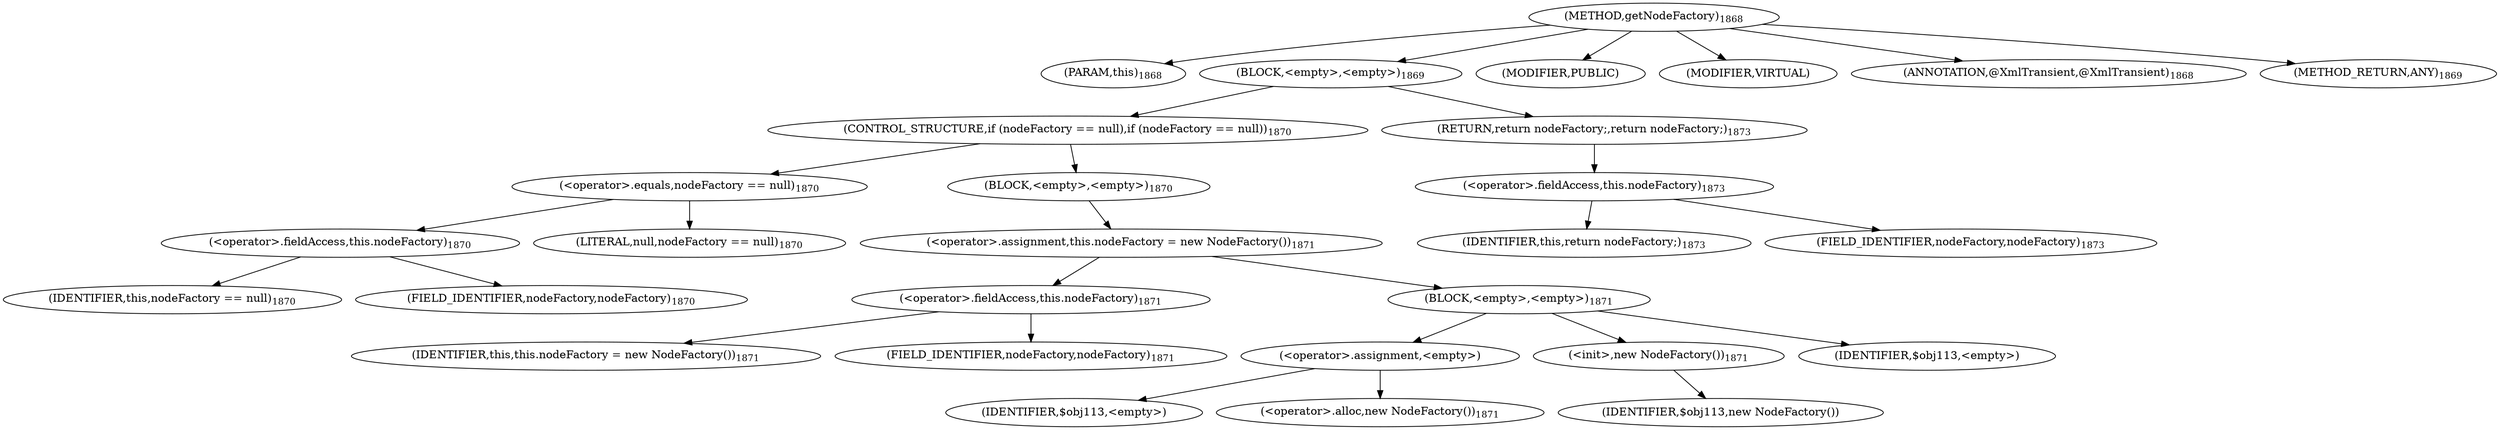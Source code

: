 digraph "getNodeFactory" {  
"3374" [label = <(METHOD,getNodeFactory)<SUB>1868</SUB>> ]
"3375" [label = <(PARAM,this)<SUB>1868</SUB>> ]
"3376" [label = <(BLOCK,&lt;empty&gt;,&lt;empty&gt;)<SUB>1869</SUB>> ]
"3377" [label = <(CONTROL_STRUCTURE,if (nodeFactory == null),if (nodeFactory == null))<SUB>1870</SUB>> ]
"3378" [label = <(&lt;operator&gt;.equals,nodeFactory == null)<SUB>1870</SUB>> ]
"3379" [label = <(&lt;operator&gt;.fieldAccess,this.nodeFactory)<SUB>1870</SUB>> ]
"3380" [label = <(IDENTIFIER,this,nodeFactory == null)<SUB>1870</SUB>> ]
"3381" [label = <(FIELD_IDENTIFIER,nodeFactory,nodeFactory)<SUB>1870</SUB>> ]
"3382" [label = <(LITERAL,null,nodeFactory == null)<SUB>1870</SUB>> ]
"3383" [label = <(BLOCK,&lt;empty&gt;,&lt;empty&gt;)<SUB>1870</SUB>> ]
"3384" [label = <(&lt;operator&gt;.assignment,this.nodeFactory = new NodeFactory())<SUB>1871</SUB>> ]
"3385" [label = <(&lt;operator&gt;.fieldAccess,this.nodeFactory)<SUB>1871</SUB>> ]
"3386" [label = <(IDENTIFIER,this,this.nodeFactory = new NodeFactory())<SUB>1871</SUB>> ]
"3387" [label = <(FIELD_IDENTIFIER,nodeFactory,nodeFactory)<SUB>1871</SUB>> ]
"3388" [label = <(BLOCK,&lt;empty&gt;,&lt;empty&gt;)<SUB>1871</SUB>> ]
"3389" [label = <(&lt;operator&gt;.assignment,&lt;empty&gt;)> ]
"3390" [label = <(IDENTIFIER,$obj113,&lt;empty&gt;)> ]
"3391" [label = <(&lt;operator&gt;.alloc,new NodeFactory())<SUB>1871</SUB>> ]
"3392" [label = <(&lt;init&gt;,new NodeFactory())<SUB>1871</SUB>> ]
"3393" [label = <(IDENTIFIER,$obj113,new NodeFactory())> ]
"3394" [label = <(IDENTIFIER,$obj113,&lt;empty&gt;)> ]
"3395" [label = <(RETURN,return nodeFactory;,return nodeFactory;)<SUB>1873</SUB>> ]
"3396" [label = <(&lt;operator&gt;.fieldAccess,this.nodeFactory)<SUB>1873</SUB>> ]
"3397" [label = <(IDENTIFIER,this,return nodeFactory;)<SUB>1873</SUB>> ]
"3398" [label = <(FIELD_IDENTIFIER,nodeFactory,nodeFactory)<SUB>1873</SUB>> ]
"3399" [label = <(MODIFIER,PUBLIC)> ]
"3400" [label = <(MODIFIER,VIRTUAL)> ]
"3401" [label = <(ANNOTATION,@XmlTransient,@XmlTransient)<SUB>1868</SUB>> ]
"3402" [label = <(METHOD_RETURN,ANY)<SUB>1869</SUB>> ]
  "3374" -> "3375" 
  "3374" -> "3376" 
  "3374" -> "3399" 
  "3374" -> "3400" 
  "3374" -> "3401" 
  "3374" -> "3402" 
  "3376" -> "3377" 
  "3376" -> "3395" 
  "3377" -> "3378" 
  "3377" -> "3383" 
  "3378" -> "3379" 
  "3378" -> "3382" 
  "3379" -> "3380" 
  "3379" -> "3381" 
  "3383" -> "3384" 
  "3384" -> "3385" 
  "3384" -> "3388" 
  "3385" -> "3386" 
  "3385" -> "3387" 
  "3388" -> "3389" 
  "3388" -> "3392" 
  "3388" -> "3394" 
  "3389" -> "3390" 
  "3389" -> "3391" 
  "3392" -> "3393" 
  "3395" -> "3396" 
  "3396" -> "3397" 
  "3396" -> "3398" 
}
